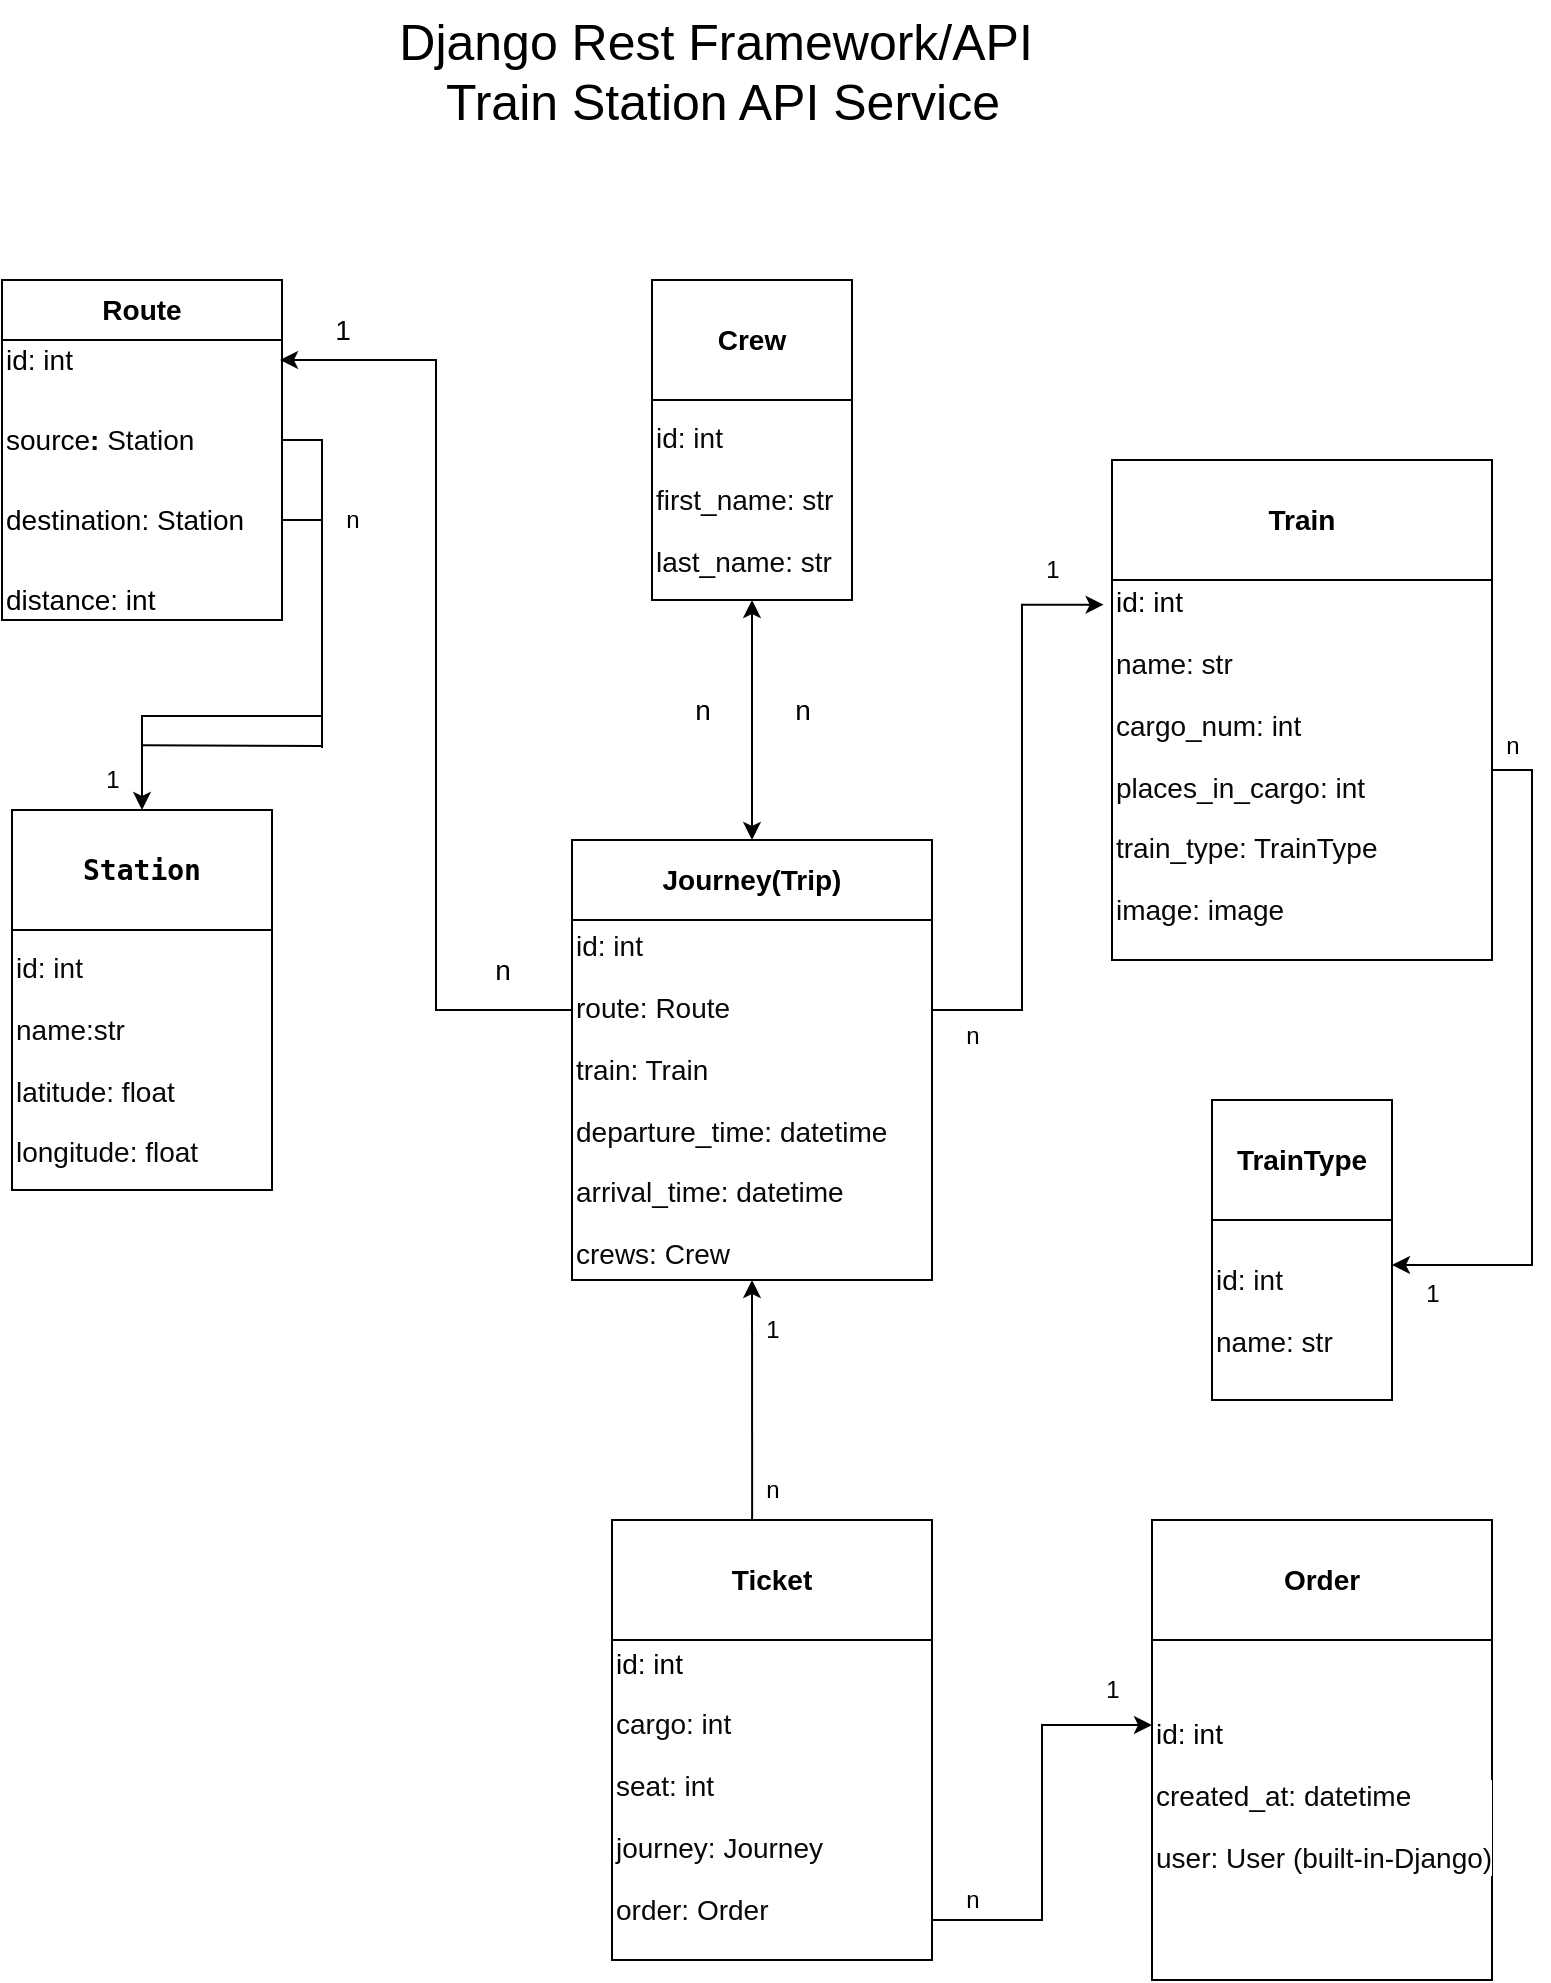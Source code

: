 <mxfile version="20.5.3" type="embed"><diagram id="G_HHuSyFxBcpwqOR03Jf" name="Page-1"><mxGraphModel dx="1193" dy="890" grid="1" gridSize="10" guides="1" tooltips="1" connect="1" arrows="1" fold="1" page="1" pageScale="1" pageWidth="850" pageHeight="1100" math="0" shadow="0"><root><mxCell id="0"/><mxCell id="1" parent="0"/><mxCell id="50" style="edgeStyle=orthogonalEdgeStyle;rounded=0;orthogonalLoop=1;jettySize=auto;html=1;exitX=1;exitY=0.75;exitDx=0;exitDy=0;entryX=0.5;entryY=0;entryDx=0;entryDy=0;" edge="1" parent="1" source="2" target="6"><mxGeometry relative="1" as="geometry"><Array as="points"><mxPoint x="205" y="270"/><mxPoint x="225" y="270"/><mxPoint x="225" y="408"/><mxPoint x="135" y="408"/></Array></mxGeometry></mxCell><mxCell id="2" value="&lt;h5 style=&quot;font-size: 14px;&quot;&gt;&lt;span style=&quot;font-weight: normal;&quot;&gt;&lt;font style=&quot;font-size: 14px;&quot;&gt;id: int&lt;/font&gt;&lt;/span&gt;&lt;/h5&gt;&lt;h5 style=&quot;font-size: 14px;&quot;&gt;&lt;font style=&quot;font-size: 14px;&quot;&gt;&lt;span style=&quot;font-weight: normal;&quot;&gt;source&lt;/span&gt;:&amp;nbsp;&lt;span style=&quot;font-weight: normal; background-color: rgb(255, 255, 255); color: rgb(8, 8, 8);&quot;&gt;Station&lt;/span&gt;&lt;/font&gt;&lt;/h5&gt;&lt;h5 style=&quot;font-size: 14px;&quot;&gt;&lt;span style=&quot;font-weight: normal;&quot;&gt;&lt;font style=&quot;font-size: 14px;&quot;&gt;destination: Station&lt;/font&gt;&lt;/span&gt;&lt;/h5&gt;&lt;h5 style=&quot;font-size: 14px;&quot;&gt;&lt;span style=&quot;font-weight: normal;&quot;&gt;&lt;font style=&quot;font-size: 14px;&quot;&gt;distance: int&lt;/font&gt;&lt;/span&gt;&lt;/h5&gt;" style="whiteSpace=wrap;html=1;aspect=fixed;align=left;" parent="1" vertex="1"><mxGeometry x="65" y="220" width="140" height="140" as="geometry"/></mxCell><mxCell id="3" value="&lt;div style=&quot;background-color:#ffffff;color:#080808&quot;&gt;&lt;pre style=&quot;&quot;&gt;&lt;span style=&quot;color: rgb(0, 0, 0);&quot;&gt;&lt;font size=&quot;1&quot; face=&quot;Helvetica&quot; style=&quot;&quot;&gt;&lt;b style=&quot;font-size: 14px;&quot;&gt;Route&lt;/b&gt;&lt;/font&gt;&lt;/span&gt;&lt;/pre&gt;&lt;/div&gt;" style="rounded=0;whiteSpace=wrap;html=1;" parent="1" vertex="1"><mxGeometry x="65" y="190" width="140" height="30" as="geometry"/></mxCell><mxCell id="4" value="&lt;div style=&quot;background-color: rgb(255, 255, 255); color: rgb(8, 8, 8); font-size: 14px;&quot;&gt;&lt;pre style=&quot;&quot;&gt;&lt;font style=&quot;font-size: 14px;&quot; face=&quot;Helvetica&quot;&gt;id: int&lt;/font&gt;&lt;/pre&gt;&lt;pre style=&quot;&quot;&gt;&lt;font style=&quot;font-size: 14px;&quot; face=&quot;Helvetica&quot;&gt;name:str&lt;/font&gt;&lt;/pre&gt;&lt;pre style=&quot;&quot;&gt;&lt;div style=&quot;&quot;&gt;&lt;pre style=&quot;&quot;&gt;&lt;font style=&quot;font-size: 14px;&quot; face=&quot;Helvetica&quot;&gt;latitude: float&lt;/font&gt;&lt;/pre&gt;&lt;pre style=&quot;&quot;&gt;&lt;div style=&quot;&quot;&gt;&lt;pre style=&quot;&quot;&gt;&lt;font style=&quot;font-size: 14px;&quot; face=&quot;Helvetica&quot;&gt;longitude: float&lt;/font&gt;&lt;/pre&gt;&lt;/div&gt;&lt;/pre&gt;&lt;/div&gt;&lt;/pre&gt;&lt;/div&gt;" style="whiteSpace=wrap;html=1;aspect=fixed;fontFamily=Times New Roman;fontSize=12;align=left;" parent="1" vertex="1"><mxGeometry x="70" y="515" width="130" height="130" as="geometry"/></mxCell><mxCell id="6" value="&lt;div style=&quot;background-color:#ffffff;color:#080808&quot;&gt;&lt;pre style=&quot;font-family:'JetBrains Mono',monospace;font-size:9,8pt;&quot;&gt;&lt;span style=&quot;color:#000000;&quot;&gt;&lt;font style=&quot;font-size: 14px;&quot;&gt;&lt;b&gt;Station&lt;/b&gt;&lt;/font&gt;&lt;/span&gt;&lt;/pre&gt;&lt;/div&gt;" style="rounded=0;whiteSpace=wrap;html=1;fontFamily=Times New Roman;fontSize=12;" parent="1" vertex="1"><mxGeometry x="70" y="455" width="130" height="60" as="geometry"/></mxCell><mxCell id="7" value="&lt;div style=&quot;background-color: rgb(255, 255, 255); color: rgb(8, 8, 8); font-size: 14px;&quot;&gt;&lt;pre style=&quot;&quot;&gt;&lt;font style=&quot;font-size: 14px;&quot; face=&quot;Helvetica&quot;&gt;id: int&lt;/font&gt;&lt;/pre&gt;&lt;pre style=&quot;&quot;&gt;&lt;font style=&quot;font-size: 14px;&quot; face=&quot;Helvetica&quot;&gt;first_name: str&lt;/font&gt;&lt;/pre&gt;&lt;pre style=&quot;&quot;&gt;&lt;div style=&quot;&quot;&gt;&lt;pre style=&quot;&quot;&gt;&lt;font style=&quot;font-size: 14px;&quot; face=&quot;Helvetica&quot;&gt;last_name: str&lt;/font&gt;&lt;/pre&gt;&lt;/div&gt;&lt;/pre&gt;&lt;/div&gt;" style="whiteSpace=wrap;html=1;aspect=fixed;fontFamily=Times New Roman;fontSize=12;align=left;" parent="1" vertex="1"><mxGeometry x="390" y="250" width="100" height="100" as="geometry"/></mxCell><mxCell id="8" value="&lt;div style=&quot;background-color:#ffffff;color:#080808&quot;&gt;&lt;pre style=&quot;&quot;&gt;&lt;span style=&quot;color: rgb(0, 0, 0);&quot;&gt;&lt;font face=&quot;Helvetica&quot; style=&quot;font-size: 14px;&quot;&gt;&lt;b style=&quot;&quot;&gt;Crew&lt;/b&gt;&lt;/font&gt;&lt;/span&gt;&lt;/pre&gt;&lt;/div&gt;" style="rounded=0;whiteSpace=wrap;html=1;fontFamily=Times New Roman;fontSize=12;" parent="1" vertex="1"><mxGeometry x="390" y="190" width="100" height="60" as="geometry"/></mxCell><mxCell id="30" style="edgeStyle=orthogonalEdgeStyle;rounded=0;orthogonalLoop=1;jettySize=auto;html=1;exitX=0;exitY=0.25;exitDx=0;exitDy=0;fontFamily=Helvetica;fontSize=14;exitPerimeter=0;" parent="1" source="9" edge="1"><mxGeometry relative="1" as="geometry"><mxPoint x="354" y="555" as="sourcePoint"/><mxPoint x="204" y="230" as="targetPoint"/><Array as="points"><mxPoint x="282" y="555"/><mxPoint x="282" y="230"/></Array></mxGeometry></mxCell><mxCell id="47" style="edgeStyle=orthogonalEdgeStyle;rounded=0;orthogonalLoop=1;jettySize=auto;html=1;exitX=1;exitY=0.25;exitDx=0;exitDy=0;entryX=-0.022;entryY=0.065;entryDx=0;entryDy=0;entryPerimeter=0;" edge="1" parent="1" source="9" target="18"><mxGeometry relative="1" as="geometry"/></mxCell><mxCell id="9" value="&lt;div style=&quot;background-color: rgb(255, 255, 255); color: rgb(8, 8, 8); font-size: 14px;&quot;&gt;&lt;pre style=&quot;&quot;&gt;&lt;font style=&quot;font-size: 14px;&quot; face=&quot;Helvetica&quot;&gt;id: int&lt;/font&gt;&lt;/pre&gt;&lt;pre style=&quot;&quot;&gt;&lt;font style=&quot;font-size: 14px;&quot; face=&quot;Helvetica&quot;&gt;route: Route&lt;/font&gt;&lt;/pre&gt;&lt;pre style=&quot;&quot;&gt;&lt;div style=&quot;&quot;&gt;&lt;pre style=&quot;&quot;&gt;&lt;font style=&quot;font-size: 14px;&quot; face=&quot;Helvetica&quot;&gt;train: Train&lt;/font&gt;&lt;/pre&gt;&lt;pre style=&quot;&quot;&gt;&lt;div style=&quot;&quot;&gt;&lt;pre style=&quot;&quot;&gt;&lt;font style=&quot;font-size: 14px;&quot; face=&quot;Helvetica&quot;&gt;departure_time: datetime&lt;/font&gt;&lt;/pre&gt;&lt;pre style=&quot;&quot;&gt;&lt;div style=&quot;&quot;&gt;&lt;pre style=&quot;&quot;&gt;&lt;font style=&quot;font-size: 14px;&quot; face=&quot;Helvetica&quot;&gt;arrival_time: datetime&lt;/font&gt;&lt;/pre&gt;&lt;pre style=&quot;&quot;&gt;&lt;font style=&quot;font-size: 14px;&quot; face=&quot;Helvetica&quot;&gt;crews: Crew&lt;/font&gt;&lt;/pre&gt;&lt;/div&gt;&lt;/pre&gt;&lt;/div&gt;&lt;/pre&gt;&lt;/div&gt;&lt;/pre&gt;&lt;/div&gt;" style="whiteSpace=wrap;html=1;aspect=fixed;fontFamily=Times New Roman;fontSize=12;align=left;" parent="1" vertex="1"><mxGeometry x="350" y="510" width="180" height="180" as="geometry"/></mxCell><mxCell id="10" value="&lt;div style=&quot;background-color:#ffffff;color:#080808&quot;&gt;&lt;pre style=&quot;&quot;&gt;&lt;span style=&quot;color: rgb(0, 0, 0);&quot;&gt;&lt;font style=&quot;font-size: 14px;&quot; face=&quot;Helvetica&quot;&gt;&lt;b&gt;Journey(Trip)&lt;/b&gt;&lt;/font&gt;&lt;/span&gt;&lt;/pre&gt;&lt;/div&gt;" style="rounded=0;whiteSpace=wrap;html=1;fontFamily=Times New Roman;fontSize=12;" parent="1" vertex="1"><mxGeometry x="350" y="470" width="180" height="40" as="geometry"/></mxCell><mxCell id="17" style="edgeStyle=orthogonalEdgeStyle;rounded=0;orthogonalLoop=1;jettySize=auto;html=1;exitX=0.5;exitY=1;exitDx=0;exitDy=0;fontFamily=Times New Roman;fontSize=12;" parent="1" source="13" edge="1"><mxGeometry relative="1" as="geometry"><mxPoint x="430" y="1000" as="targetPoint"/></mxGeometry></mxCell><mxCell id="40" style="edgeStyle=orthogonalEdgeStyle;rounded=0;orthogonalLoop=1;jettySize=auto;html=1;entryX=0;entryY=0.25;entryDx=0;entryDy=0;exitX=1;exitY=0.875;exitDx=0;exitDy=0;exitPerimeter=0;" edge="1" parent="1" source="13" target="22"><mxGeometry relative="1" as="geometry"><Array as="points"><mxPoint x="585" y="1010"/><mxPoint x="585" y="913"/></Array></mxGeometry></mxCell><mxCell id="13" value="&lt;font style=&quot;font-size: 14px;&quot; face=&quot;Helvetica&quot;&gt;id: int&lt;br&gt;&lt;/font&gt;&lt;div style=&quot;background-color: rgb(255, 255, 255); color: rgb(8, 8, 8); font-size: 14px;&quot;&gt;&lt;pre style=&quot;&quot;&gt;&lt;font style=&quot;font-size: 14px;&quot; face=&quot;Helvetica&quot;&gt;cargo: int&lt;/font&gt;&lt;/pre&gt;&lt;pre style=&quot;&quot;&gt;&lt;div style=&quot;&quot;&gt;&lt;pre style=&quot;&quot;&gt;&lt;font style=&quot;font-size: 14px;&quot; face=&quot;Helvetica&quot;&gt;seat: int&lt;/font&gt;&lt;/pre&gt;&lt;pre style=&quot;&quot;&gt;&lt;div style=&quot;&quot;&gt;&lt;pre style=&quot;&quot;&gt;&lt;font style=&quot;font-size: 14px;&quot; face=&quot;Helvetica&quot;&gt;journey: Journey&lt;/font&gt;&lt;/pre&gt;&lt;pre style=&quot;&quot;&gt;&lt;div style=&quot;&quot;&gt;&lt;pre style=&quot;&quot;&gt;&lt;font style=&quot;font-size: 14px;&quot; face=&quot;Helvetica&quot;&gt;order: Order&lt;/font&gt;&lt;/pre&gt;&lt;/div&gt;&lt;/pre&gt;&lt;/div&gt;&lt;/pre&gt;&lt;/div&gt;&lt;/pre&gt;&lt;/div&gt;" style="whiteSpace=wrap;html=1;aspect=fixed;fontFamily=Times New Roman;fontSize=12;align=left;" parent="1" vertex="1"><mxGeometry x="370" y="870" width="160" height="160" as="geometry"/></mxCell><mxCell id="15" value="&lt;div style=&quot;background-color:#ffffff;color:#080808&quot;&gt;&lt;pre style=&quot;&quot;&gt;&lt;span style=&quot;color: rgb(0, 0, 0);&quot;&gt;&lt;font style=&quot;font-size: 14px;&quot; face=&quot;Helvetica&quot;&gt;&lt;b&gt;Ticket&lt;/b&gt;&lt;/font&gt;&lt;/span&gt;&lt;/pre&gt;&lt;/div&gt;" style="rounded=0;whiteSpace=wrap;html=1;fontFamily=Times New Roman;fontSize=12;" parent="1" vertex="1"><mxGeometry x="370" y="810" width="160" height="60" as="geometry"/></mxCell><mxCell id="43" style="edgeStyle=orthogonalEdgeStyle;rounded=0;orthogonalLoop=1;jettySize=auto;html=1;exitX=1;exitY=0.5;exitDx=0;exitDy=0;entryX=1;entryY=0.25;entryDx=0;entryDy=0;" edge="1" parent="1" source="18" target="20"><mxGeometry relative="1" as="geometry"/></mxCell><mxCell id="18" value="&lt;font style=&quot;font-size: 14px;&quot; face=&quot;Helvetica&quot;&gt;id: int&lt;br&gt;&lt;/font&gt;&lt;div style=&quot;background-color: rgb(255, 255, 255); color: rgb(8, 8, 8); font-size: 14px;&quot;&gt;&lt;pre style=&quot;&quot;&gt;&lt;font style=&quot;font-size: 14px;&quot; face=&quot;Helvetica&quot;&gt;name: str&lt;/font&gt;&lt;/pre&gt;&lt;pre style=&quot;&quot;&gt;&lt;div style=&quot;&quot;&gt;&lt;pre style=&quot;&quot;&gt;&lt;font style=&quot;font-size: 14px;&quot; face=&quot;Helvetica&quot;&gt;cargo_num: int&lt;/font&gt;&lt;/pre&gt;&lt;pre style=&quot;&quot;&gt;&lt;div style=&quot;&quot;&gt;&lt;pre style=&quot;&quot;&gt;&lt;font style=&quot;font-size: 14px;&quot; face=&quot;Helvetica&quot;&gt;places_in_cargo: int&lt;/font&gt;&lt;/pre&gt;&lt;pre style=&quot;&quot;&gt;&lt;div style=&quot;&quot;&gt;&lt;pre style=&quot;&quot;&gt;&lt;font style=&quot;font-size: 14px;&quot; face=&quot;Helvetica&quot;&gt;train_type: TrainType&lt;/font&gt;&lt;/pre&gt;&lt;pre style=&quot;&quot;&gt;&lt;div style=&quot;&quot;&gt;&lt;pre style=&quot;&quot;&gt;&lt;font style=&quot;font-size: 14px;&quot; face=&quot;Helvetica&quot;&gt;image: image&lt;/font&gt;&lt;/pre&gt;&lt;/div&gt;&lt;/pre&gt;&lt;/div&gt;&lt;/pre&gt;&lt;/div&gt;&lt;/pre&gt;&lt;/div&gt;&lt;/pre&gt;&lt;/div&gt;" style="whiteSpace=wrap;html=1;aspect=fixed;fontFamily=Times New Roman;fontSize=12;align=left;" parent="1" vertex="1"><mxGeometry x="620" y="340" width="190" height="190" as="geometry"/></mxCell><mxCell id="19" value="&lt;div style=&quot;background-color:#ffffff;color:#080808&quot;&gt;&lt;pre style=&quot;&quot;&gt;&lt;span style=&quot;color: rgb(0, 0, 0);&quot;&gt;&lt;font style=&quot;font-size: 14px;&quot; face=&quot;Helvetica&quot;&gt;&lt;b&gt;Train&lt;/b&gt;&lt;/font&gt;&lt;/span&gt;&lt;/pre&gt;&lt;/div&gt;" style="rounded=0;whiteSpace=wrap;html=1;fontFamily=Times New Roman;fontSize=12;" parent="1" vertex="1"><mxGeometry x="620" y="280" width="190" height="60" as="geometry"/></mxCell><mxCell id="20" value="&lt;div style=&quot;background-color: rgb(255, 255, 255); color: rgb(8, 8, 8); font-size: 14px;&quot;&gt;&lt;pre style=&quot;&quot;&gt;&lt;font style=&quot;font-size: 14px;&quot; face=&quot;Helvetica&quot;&gt;id: int&lt;/font&gt;&lt;/pre&gt;&lt;pre style=&quot;&quot;&gt;&lt;font style=&quot;font-size: 14px;&quot; face=&quot;Helvetica&quot;&gt;name: str&lt;/font&gt;&lt;/pre&gt;&lt;/div&gt;" style="whiteSpace=wrap;html=1;aspect=fixed;fontFamily=Times New Roman;fontSize=12;align=left;" parent="1" vertex="1"><mxGeometry x="670" y="660" width="90" height="90" as="geometry"/></mxCell><mxCell id="21" value="&lt;div style=&quot;background-color:#ffffff;color:#080808&quot;&gt;&lt;pre style=&quot;&quot;&gt;&lt;span style=&quot;color: rgb(0, 0, 0);&quot;&gt;&lt;font style=&quot;font-size: 14px;&quot; face=&quot;Helvetica&quot;&gt;&lt;b&gt;TrainType&lt;/b&gt;&lt;/font&gt;&lt;/span&gt;&lt;/pre&gt;&lt;/div&gt;" style="rounded=0;whiteSpace=wrap;html=1;fontFamily=Times New Roman;fontSize=12;" parent="1" vertex="1"><mxGeometry x="670" y="600" width="90" height="60" as="geometry"/></mxCell><mxCell id="22" value="&lt;font style=&quot;font-size: 14px;&quot; face=&quot;Helvetica&quot;&gt;id: int&lt;br&gt;&lt;/font&gt;&lt;div style=&quot;background-color: rgb(255, 255, 255); color: rgb(8, 8, 8); font-size: 14px;&quot;&gt;&lt;pre style=&quot;&quot;&gt;&lt;font style=&quot;font-size: 14px;&quot; face=&quot;Helvetica&quot;&gt;created_at: datetime&lt;/font&gt;&lt;/pre&gt;&lt;pre style=&quot;&quot;&gt;&lt;div style=&quot;&quot;&gt;&lt;pre style=&quot;&quot;&gt;&lt;font style=&quot;font-size: 14px;&quot; face=&quot;Helvetica&quot;&gt;user: User (built-in-Django)&lt;/font&gt;&lt;/pre&gt;&lt;/div&gt;&lt;/pre&gt;&lt;/div&gt;" style="whiteSpace=wrap;html=1;aspect=fixed;fontFamily=Times New Roman;fontSize=12;align=left;" parent="1" vertex="1"><mxGeometry x="640" y="870" width="170" height="170" as="geometry"/></mxCell><mxCell id="23" value="&lt;div style=&quot;background-color:#ffffff;color:#080808&quot;&gt;&lt;pre style=&quot;&quot;&gt;&lt;span style=&quot;color: rgb(0, 0, 0);&quot;&gt;&lt;font style=&quot;font-size: 14px;&quot; face=&quot;Helvetica&quot;&gt;&lt;b&gt;Order&lt;/b&gt;&lt;/font&gt;&lt;/span&gt;&lt;/pre&gt;&lt;/div&gt;" style="rounded=0;whiteSpace=wrap;html=1;fontFamily=Times New Roman;fontSize=12;" parent="1" vertex="1"><mxGeometry x="640" y="810" width="170" height="60" as="geometry"/></mxCell><mxCell id="31" value="1" style="text;html=1;resizable=0;autosize=1;align=center;verticalAlign=middle;points=[];fillColor=none;strokeColor=none;rounded=0;fontFamily=Helvetica;fontSize=14;" parent="1" vertex="1"><mxGeometry x="220" y="200" width="30" height="30" as="geometry"/></mxCell><mxCell id="32" value="n" style="text;html=1;resizable=0;autosize=1;align=center;verticalAlign=middle;points=[];fillColor=none;strokeColor=none;rounded=0;fontFamily=Helvetica;fontSize=14;" parent="1" vertex="1"><mxGeometry x="300" y="520" width="30" height="30" as="geometry"/></mxCell><mxCell id="33" value="" style="endArrow=classic;startArrow=classic;html=1;rounded=0;fontFamily=Helvetica;fontSize=14;entryX=0.5;entryY=1;entryDx=0;entryDy=0;exitX=0.5;exitY=0;exitDx=0;exitDy=0;" parent="1" source="10" target="7" edge="1"><mxGeometry width="50" height="50" relative="1" as="geometry"><mxPoint x="439.5" y="430" as="sourcePoint"/><mxPoint x="439.5" y="370" as="targetPoint"/></mxGeometry></mxCell><mxCell id="34" value="n" style="text;html=1;resizable=0;autosize=1;align=center;verticalAlign=middle;points=[];fillColor=none;strokeColor=none;rounded=0;fontFamily=Helvetica;fontSize=14;" parent="1" vertex="1"><mxGeometry x="400" y="390" width="30" height="30" as="geometry"/></mxCell><mxCell id="35" value="n" style="text;html=1;resizable=0;autosize=1;align=center;verticalAlign=middle;points=[];fillColor=none;strokeColor=none;rounded=0;fontFamily=Helvetica;fontSize=14;" parent="1" vertex="1"><mxGeometry x="450" y="390" width="30" height="30" as="geometry"/></mxCell><mxCell id="36" value="" style="endArrow=classic;html=1;rounded=0;entryX=0.5;entryY=1;entryDx=0;entryDy=0;exitX=0.438;exitY=0;exitDx=0;exitDy=0;exitPerimeter=0;" edge="1" parent="1" source="15" target="9"><mxGeometry width="50" height="50" relative="1" as="geometry"><mxPoint x="438" y="800" as="sourcePoint"/><mxPoint x="437.5" y="730" as="targetPoint"/></mxGeometry></mxCell><mxCell id="37" value="n" style="text;html=1;resizable=0;autosize=1;align=center;verticalAlign=middle;points=[];fillColor=none;strokeColor=none;rounded=0;" vertex="1" parent="1"><mxGeometry x="435" y="780" width="30" height="30" as="geometry"/></mxCell><mxCell id="38" value="1" style="text;html=1;align=center;verticalAlign=middle;resizable=0;points=[];autosize=1;strokeColor=none;fillColor=none;" vertex="1" parent="1"><mxGeometry x="435" y="700" width="30" height="30" as="geometry"/></mxCell><mxCell id="41" value="1" style="text;html=1;align=center;verticalAlign=middle;resizable=0;points=[];autosize=1;strokeColor=none;fillColor=none;" vertex="1" parent="1"><mxGeometry x="605" y="880" width="30" height="30" as="geometry"/></mxCell><mxCell id="42" value="n" style="text;html=1;align=center;verticalAlign=middle;resizable=0;points=[];autosize=1;strokeColor=none;fillColor=none;" vertex="1" parent="1"><mxGeometry x="535" y="985" width="30" height="30" as="geometry"/></mxCell><mxCell id="44" value="n" style="text;html=1;align=center;verticalAlign=middle;resizable=0;points=[];autosize=1;strokeColor=none;fillColor=none;" vertex="1" parent="1"><mxGeometry x="805" y="408" width="30" height="30" as="geometry"/></mxCell><mxCell id="45" value="1" style="text;html=1;align=center;verticalAlign=middle;resizable=0;points=[];autosize=1;strokeColor=none;fillColor=none;" vertex="1" parent="1"><mxGeometry x="765" y="682" width="30" height="30" as="geometry"/></mxCell><mxCell id="48" value="1" style="text;html=1;align=center;verticalAlign=middle;resizable=0;points=[];autosize=1;strokeColor=none;fillColor=none;" vertex="1" parent="1"><mxGeometry x="575" y="320" width="30" height="30" as="geometry"/></mxCell><mxCell id="49" value="n" style="text;html=1;align=center;verticalAlign=middle;resizable=0;points=[];autosize=1;strokeColor=none;fillColor=none;" vertex="1" parent="1"><mxGeometry x="535" y="553" width="30" height="30" as="geometry"/></mxCell><mxCell id="54" value="" style="endArrow=none;html=1;rounded=0;exitX=0.964;exitY=0.643;exitDx=0;exitDy=0;exitPerimeter=0;" edge="1" parent="1"><mxGeometry width="50" height="50" relative="1" as="geometry"><mxPoint x="204.96" y="310.02" as="sourcePoint"/><mxPoint x="225" y="310" as="targetPoint"/></mxGeometry></mxCell><mxCell id="57" value="" style="endArrow=none;html=1;rounded=0;" edge="1" parent="1"><mxGeometry width="50" height="50" relative="1" as="geometry"><mxPoint x="135" y="422.58" as="sourcePoint"/><mxPoint x="225" y="423" as="targetPoint"/></mxGeometry></mxCell><mxCell id="58" value="" style="endArrow=none;html=1;rounded=0;" edge="1" parent="1"><mxGeometry width="50" height="50" relative="1" as="geometry"><mxPoint x="225" y="424" as="sourcePoint"/><mxPoint x="225" y="402" as="targetPoint"/></mxGeometry></mxCell><mxCell id="59" value="n" style="text;html=1;align=center;verticalAlign=middle;resizable=0;points=[];autosize=1;strokeColor=none;fillColor=none;" vertex="1" parent="1"><mxGeometry x="225" y="295" width="30" height="30" as="geometry"/></mxCell><mxCell id="60" value="1" style="text;html=1;align=center;verticalAlign=middle;resizable=0;points=[];autosize=1;strokeColor=none;fillColor=none;" vertex="1" parent="1"><mxGeometry x="105" y="425" width="30" height="30" as="geometry"/></mxCell><mxCell id="63" value="Django Rest Framework/API&amp;nbsp; &lt;br&gt;Train Station API Service" style="text;html=1;align=center;verticalAlign=middle;resizable=0;points=[];autosize=1;strokeColor=none;fillColor=none;fontSize=25;" vertex="1" parent="1"><mxGeometry x="250" y="50" width="350" height="70" as="geometry"/></mxCell></root></mxGraphModel></diagram></mxfile>